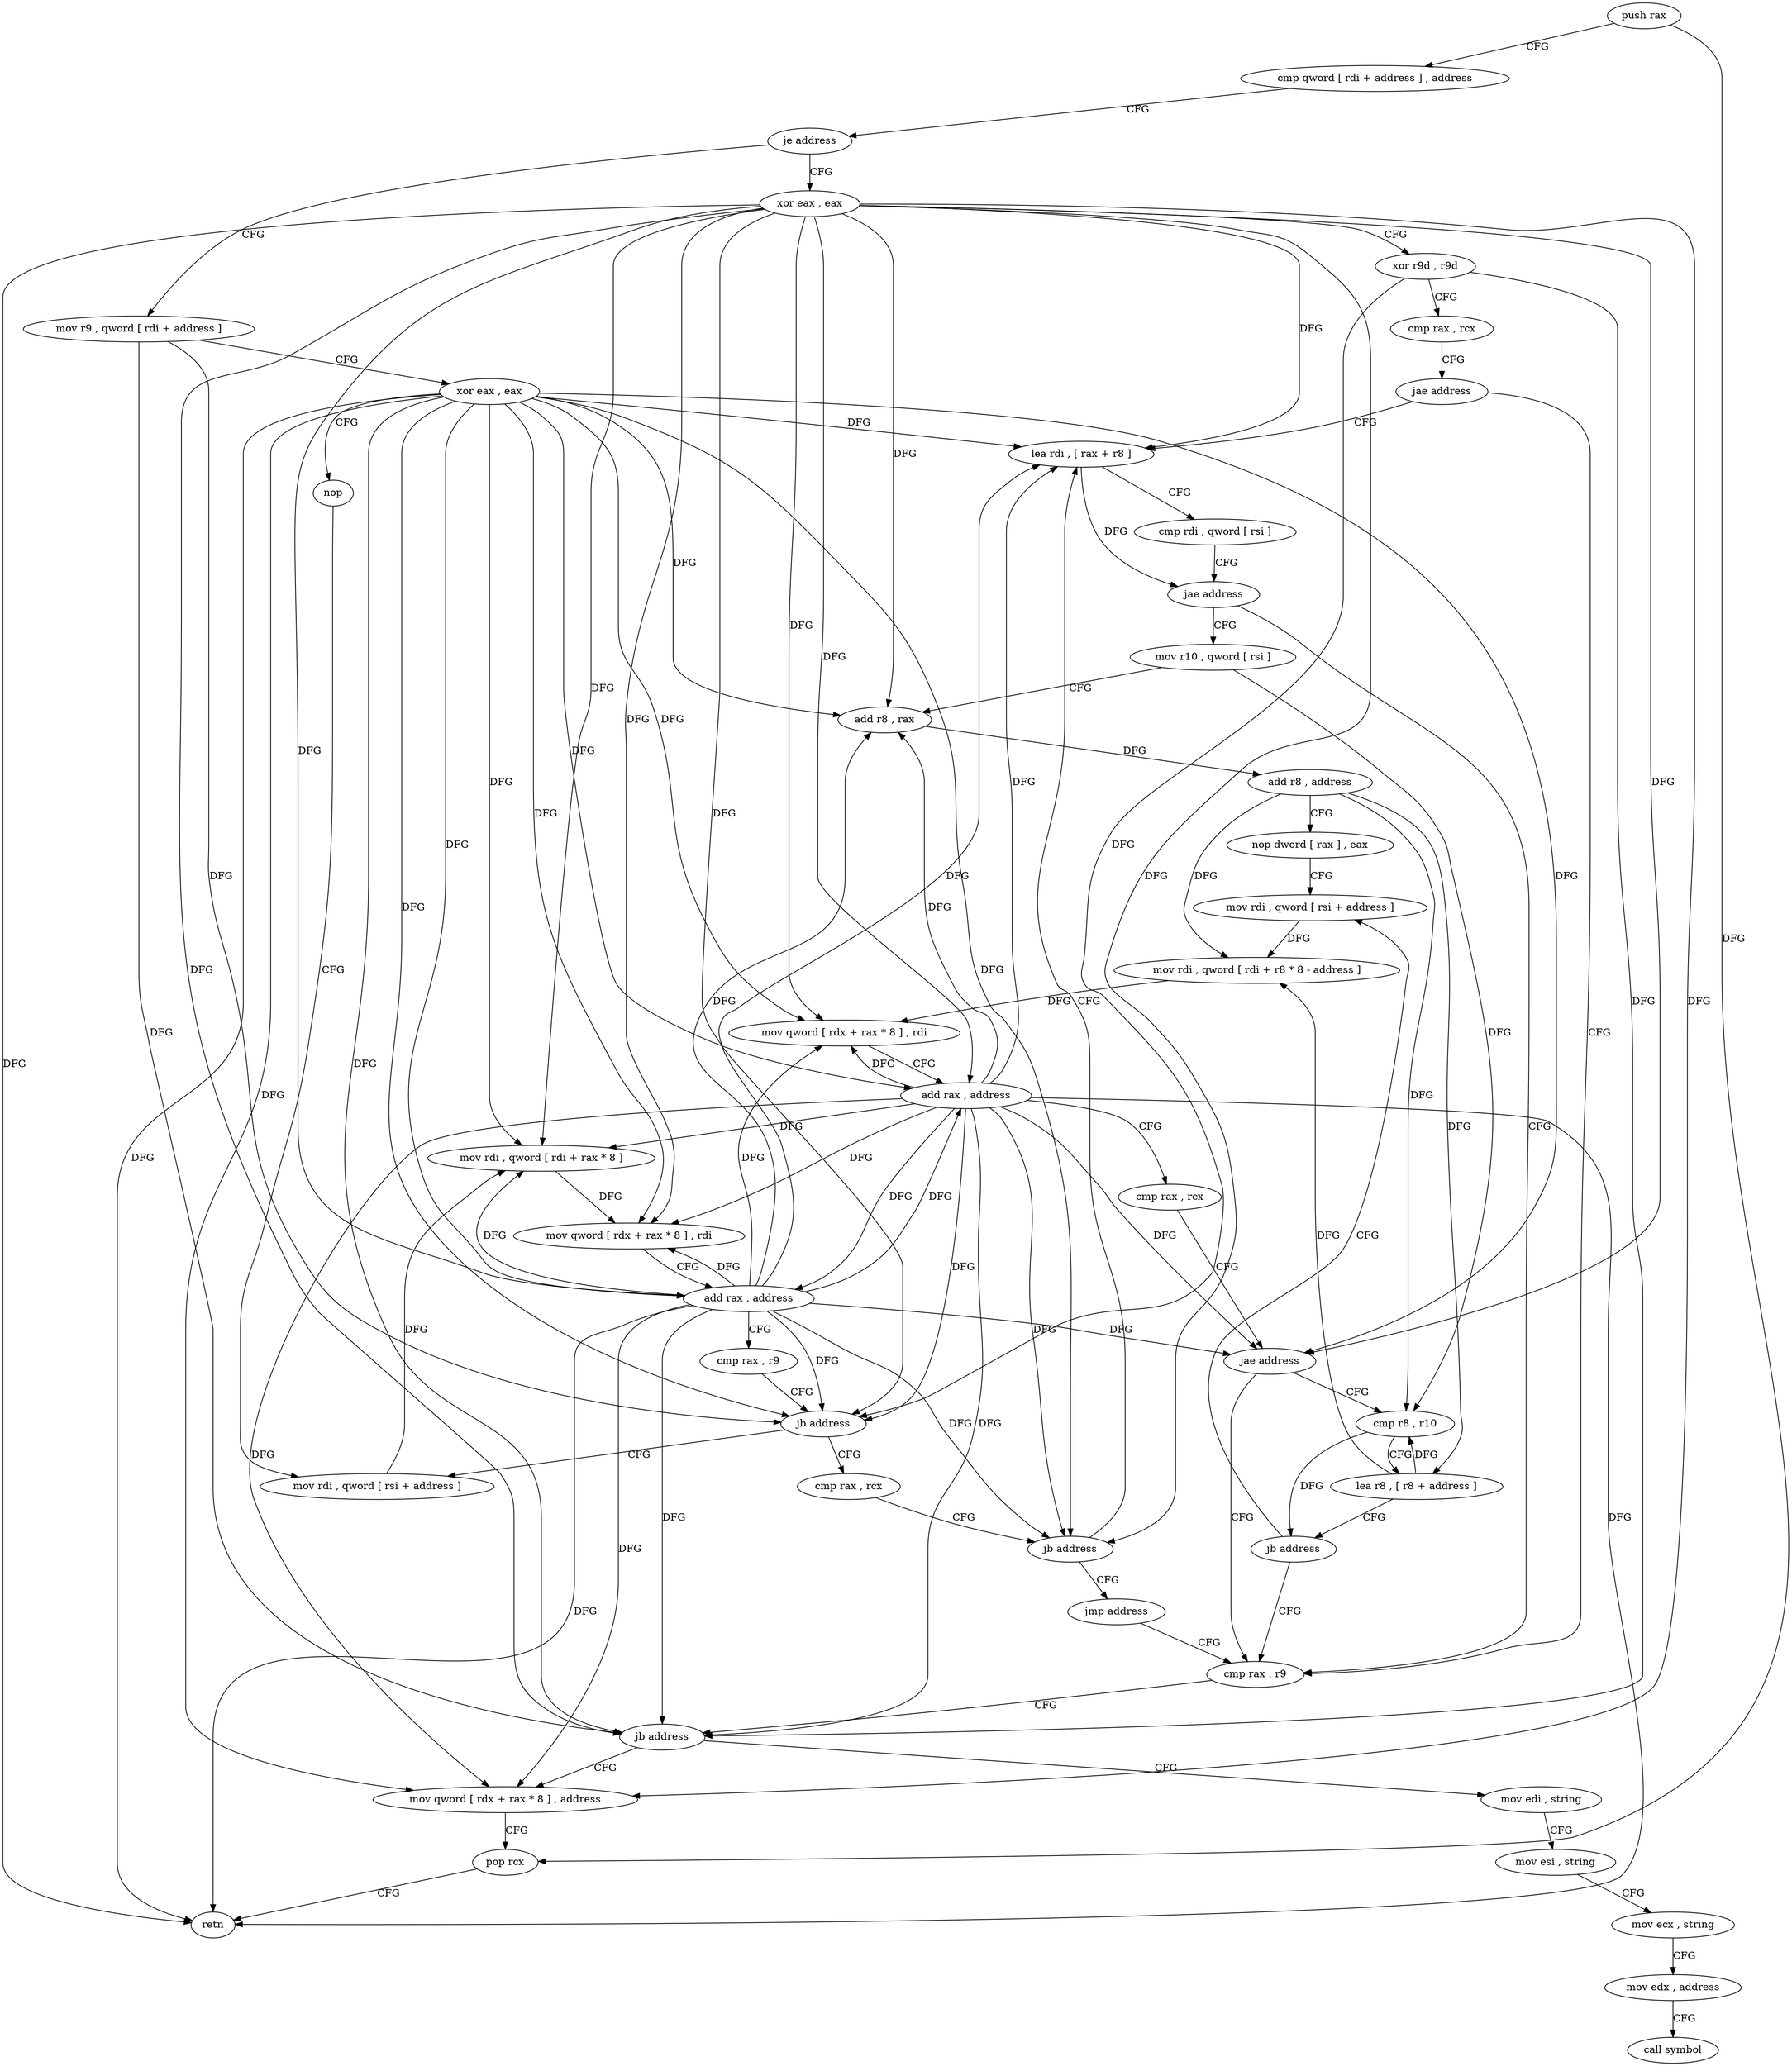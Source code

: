 digraph "func" {
"4252384" [label = "push rax" ]
"4252385" [label = "cmp qword [ rdi + address ] , address" ]
"4252390" [label = "je address" ]
"4252428" [label = "xor eax , eax" ]
"4252392" [label = "mov r9 , qword [ rdi + address ]" ]
"4252430" [label = "xor r9d , r9d" ]
"4252433" [label = "cmp rax , rcx" ]
"4252436" [label = "jae address" ]
"4252495" [label = "cmp rax , r9" ]
"4252438" [label = "lea rdi , [ rax + r8 ]" ]
"4252396" [label = "xor eax , eax" ]
"4252398" [label = "nop" ]
"4252400" [label = "mov rdi , qword [ rsi + address ]" ]
"4252498" [label = "jb address" ]
"4252510" [label = "mov edi , string" ]
"4252500" [label = "mov qword [ rdx + rax * 8 ] , address" ]
"4252442" [label = "cmp rdi , qword [ rsi ]" ]
"4252445" [label = "jae address" ]
"4252447" [label = "mov r10 , qword [ rsi ]" ]
"4252404" [label = "mov rdi , qword [ rdi + rax * 8 ]" ]
"4252408" [label = "mov qword [ rdx + rax * 8 ] , rdi" ]
"4252412" [label = "add rax , address" ]
"4252416" [label = "cmp rax , r9" ]
"4252419" [label = "jb address" ]
"4252421" [label = "cmp rax , rcx" ]
"4252424" [label = "jb address" ]
"4252426" [label = "jmp address" ]
"4252515" [label = "mov esi , string" ]
"4252520" [label = "mov ecx , string" ]
"4252525" [label = "mov edx , address" ]
"4252530" [label = "call symbol" ]
"4252508" [label = "pop rcx" ]
"4252509" [label = "retn" ]
"4252450" [label = "add r8 , rax" ]
"4252453" [label = "add r8 , address" ]
"4252457" [label = "nop dword [ rax ] , eax" ]
"4252464" [label = "mov rdi , qword [ rsi + address ]" ]
"4252486" [label = "cmp r8 , r10" ]
"4252489" [label = "lea r8 , [ r8 + address ]" ]
"4252493" [label = "jb address" ]
"4252468" [label = "mov rdi , qword [ rdi + r8 * 8 - address ]" ]
"4252473" [label = "mov qword [ rdx + rax * 8 ] , rdi" ]
"4252477" [label = "add rax , address" ]
"4252481" [label = "cmp rax , rcx" ]
"4252484" [label = "jae address" ]
"4252384" -> "4252385" [ label = "CFG" ]
"4252384" -> "4252508" [ label = "DFG" ]
"4252385" -> "4252390" [ label = "CFG" ]
"4252390" -> "4252428" [ label = "CFG" ]
"4252390" -> "4252392" [ label = "CFG" ]
"4252428" -> "4252430" [ label = "CFG" ]
"4252428" -> "4252498" [ label = "DFG" ]
"4252428" -> "4252438" [ label = "DFG" ]
"4252428" -> "4252404" [ label = "DFG" ]
"4252428" -> "4252408" [ label = "DFG" ]
"4252428" -> "4252412" [ label = "DFG" ]
"4252428" -> "4252419" [ label = "DFG" ]
"4252428" -> "4252500" [ label = "DFG" ]
"4252428" -> "4252509" [ label = "DFG" ]
"4252428" -> "4252450" [ label = "DFG" ]
"4252428" -> "4252424" [ label = "DFG" ]
"4252428" -> "4252473" [ label = "DFG" ]
"4252428" -> "4252477" [ label = "DFG" ]
"4252428" -> "4252484" [ label = "DFG" ]
"4252392" -> "4252396" [ label = "CFG" ]
"4252392" -> "4252498" [ label = "DFG" ]
"4252392" -> "4252419" [ label = "DFG" ]
"4252430" -> "4252433" [ label = "CFG" ]
"4252430" -> "4252498" [ label = "DFG" ]
"4252430" -> "4252419" [ label = "DFG" ]
"4252433" -> "4252436" [ label = "CFG" ]
"4252436" -> "4252495" [ label = "CFG" ]
"4252436" -> "4252438" [ label = "CFG" ]
"4252495" -> "4252498" [ label = "CFG" ]
"4252438" -> "4252442" [ label = "CFG" ]
"4252438" -> "4252445" [ label = "DFG" ]
"4252396" -> "4252398" [ label = "CFG" ]
"4252396" -> "4252498" [ label = "DFG" ]
"4252396" -> "4252438" [ label = "DFG" ]
"4252396" -> "4252404" [ label = "DFG" ]
"4252396" -> "4252408" [ label = "DFG" ]
"4252396" -> "4252412" [ label = "DFG" ]
"4252396" -> "4252419" [ label = "DFG" ]
"4252396" -> "4252500" [ label = "DFG" ]
"4252396" -> "4252509" [ label = "DFG" ]
"4252396" -> "4252450" [ label = "DFG" ]
"4252396" -> "4252424" [ label = "DFG" ]
"4252396" -> "4252473" [ label = "DFG" ]
"4252396" -> "4252477" [ label = "DFG" ]
"4252396" -> "4252484" [ label = "DFG" ]
"4252398" -> "4252400" [ label = "CFG" ]
"4252400" -> "4252404" [ label = "DFG" ]
"4252498" -> "4252510" [ label = "CFG" ]
"4252498" -> "4252500" [ label = "CFG" ]
"4252510" -> "4252515" [ label = "CFG" ]
"4252500" -> "4252508" [ label = "CFG" ]
"4252442" -> "4252445" [ label = "CFG" ]
"4252445" -> "4252495" [ label = "CFG" ]
"4252445" -> "4252447" [ label = "CFG" ]
"4252447" -> "4252450" [ label = "CFG" ]
"4252447" -> "4252486" [ label = "DFG" ]
"4252404" -> "4252408" [ label = "DFG" ]
"4252408" -> "4252412" [ label = "CFG" ]
"4252412" -> "4252416" [ label = "CFG" ]
"4252412" -> "4252404" [ label = "DFG" ]
"4252412" -> "4252498" [ label = "DFG" ]
"4252412" -> "4252438" [ label = "DFG" ]
"4252412" -> "4252408" [ label = "DFG" ]
"4252412" -> "4252419" [ label = "DFG" ]
"4252412" -> "4252500" [ label = "DFG" ]
"4252412" -> "4252509" [ label = "DFG" ]
"4252412" -> "4252450" [ label = "DFG" ]
"4252412" -> "4252424" [ label = "DFG" ]
"4252412" -> "4252473" [ label = "DFG" ]
"4252412" -> "4252477" [ label = "DFG" ]
"4252412" -> "4252484" [ label = "DFG" ]
"4252416" -> "4252419" [ label = "CFG" ]
"4252419" -> "4252400" [ label = "CFG" ]
"4252419" -> "4252421" [ label = "CFG" ]
"4252421" -> "4252424" [ label = "CFG" ]
"4252424" -> "4252438" [ label = "CFG" ]
"4252424" -> "4252426" [ label = "CFG" ]
"4252426" -> "4252495" [ label = "CFG" ]
"4252515" -> "4252520" [ label = "CFG" ]
"4252520" -> "4252525" [ label = "CFG" ]
"4252525" -> "4252530" [ label = "CFG" ]
"4252508" -> "4252509" [ label = "CFG" ]
"4252450" -> "4252453" [ label = "DFG" ]
"4252453" -> "4252457" [ label = "CFG" ]
"4252453" -> "4252468" [ label = "DFG" ]
"4252453" -> "4252486" [ label = "DFG" ]
"4252453" -> "4252489" [ label = "DFG" ]
"4252457" -> "4252464" [ label = "CFG" ]
"4252464" -> "4252468" [ label = "DFG" ]
"4252486" -> "4252489" [ label = "CFG" ]
"4252486" -> "4252493" [ label = "DFG" ]
"4252489" -> "4252493" [ label = "CFG" ]
"4252489" -> "4252468" [ label = "DFG" ]
"4252489" -> "4252486" [ label = "DFG" ]
"4252493" -> "4252464" [ label = "CFG" ]
"4252493" -> "4252495" [ label = "CFG" ]
"4252468" -> "4252473" [ label = "DFG" ]
"4252473" -> "4252477" [ label = "CFG" ]
"4252477" -> "4252481" [ label = "CFG" ]
"4252477" -> "4252404" [ label = "DFG" ]
"4252477" -> "4252412" [ label = "DFG" ]
"4252477" -> "4252500" [ label = "DFG" ]
"4252477" -> "4252450" [ label = "DFG" ]
"4252477" -> "4252498" [ label = "DFG" ]
"4252477" -> "4252438" [ label = "DFG" ]
"4252477" -> "4252408" [ label = "DFG" ]
"4252477" -> "4252419" [ label = "DFG" ]
"4252477" -> "4252509" [ label = "DFG" ]
"4252477" -> "4252424" [ label = "DFG" ]
"4252477" -> "4252473" [ label = "DFG" ]
"4252477" -> "4252484" [ label = "DFG" ]
"4252481" -> "4252484" [ label = "CFG" ]
"4252484" -> "4252495" [ label = "CFG" ]
"4252484" -> "4252486" [ label = "CFG" ]
}
